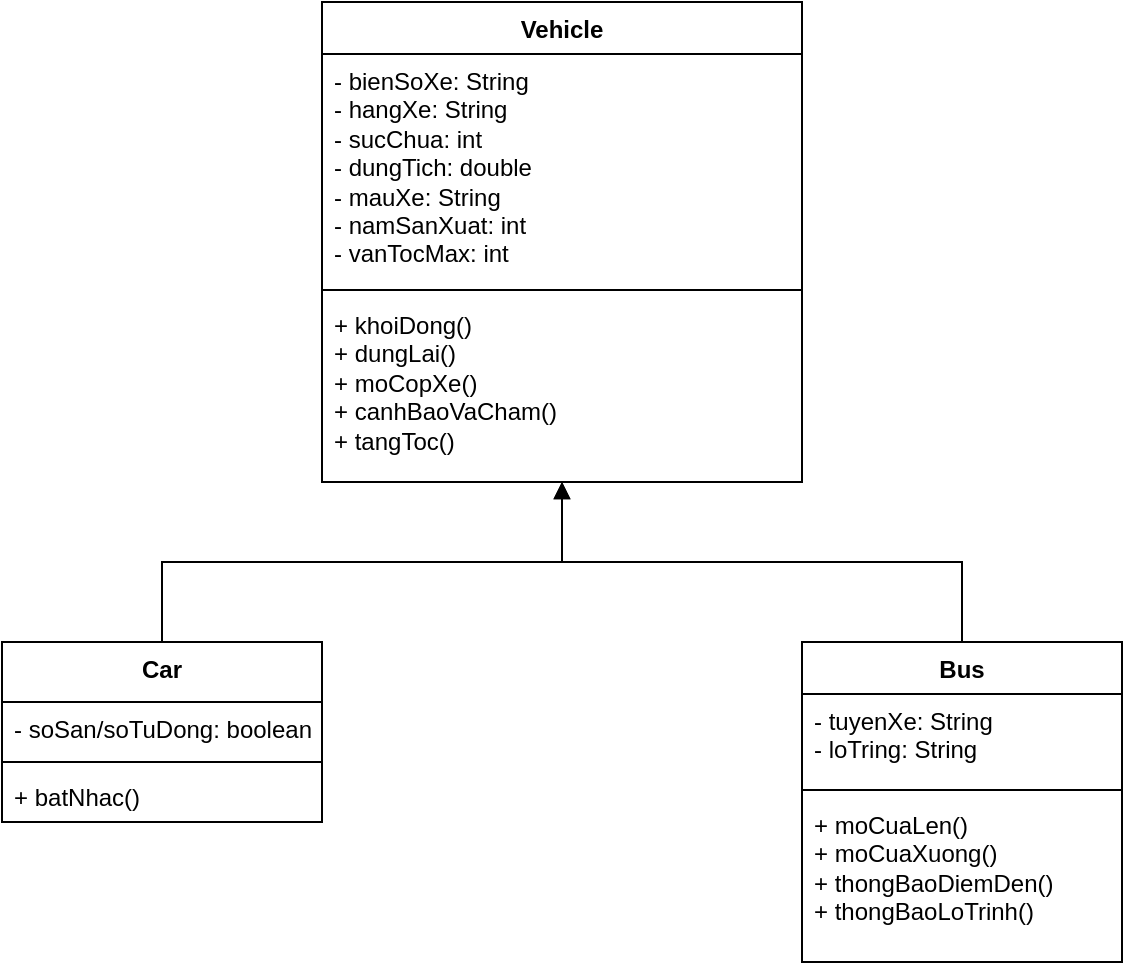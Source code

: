 <mxfile version="28.0.6">
  <diagram name="Page-1" id="c4acf3e9-155e-7222-9cf6-157b1a14988f">
    <mxGraphModel dx="715" dy="542" grid="1" gridSize="10" guides="1" tooltips="1" connect="1" arrows="1" fold="1" page="1" pageScale="1" pageWidth="850" pageHeight="1100" background="none" math="0" shadow="0">
      <root>
        <mxCell id="0" />
        <mxCell id="1" parent="0" />
        <mxCell id="6n2uQg9E0roubneIKp3b-25" style="edgeStyle=orthogonalEdgeStyle;rounded=0;orthogonalLoop=1;jettySize=auto;html=1;entryX=0.5;entryY=0;entryDx=0;entryDy=0;startArrow=block;startFill=1;endArrow=none;endFill=0;" edge="1" parent="1" source="6n2uQg9E0roubneIKp3b-13" target="6n2uQg9E0roubneIKp3b-17">
          <mxGeometry relative="1" as="geometry" />
        </mxCell>
        <mxCell id="6n2uQg9E0roubneIKp3b-27" style="edgeStyle=orthogonalEdgeStyle;rounded=0;orthogonalLoop=1;jettySize=auto;html=1;entryX=0.5;entryY=0;entryDx=0;entryDy=0;endArrow=none;endFill=0;startArrow=block;startFill=1;" edge="1" parent="1" source="6n2uQg9E0roubneIKp3b-13" target="6n2uQg9E0roubneIKp3b-21">
          <mxGeometry relative="1" as="geometry" />
        </mxCell>
        <mxCell id="6n2uQg9E0roubneIKp3b-13" value="Vehicle" style="swimlane;fontStyle=1;align=center;verticalAlign=top;childLayout=stackLayout;horizontal=1;startSize=26;horizontalStack=0;resizeParent=1;resizeParentMax=0;resizeLast=0;collapsible=1;marginBottom=0;whiteSpace=wrap;html=1;" vertex="1" parent="1">
          <mxGeometry x="280" y="280" width="240" height="240" as="geometry" />
        </mxCell>
        <mxCell id="6n2uQg9E0roubneIKp3b-14" value="- bienSoXe: String&lt;div&gt;- hangXe: String&lt;/div&gt;&lt;div&gt;- sucChua: int&lt;/div&gt;&lt;div&gt;- dungTich: double&lt;/div&gt;&lt;div&gt;- mauXe: String&lt;/div&gt;&lt;div&gt;- namSanXuat: int&lt;/div&gt;&lt;div&gt;- vanTocMax: int&lt;br&gt;&lt;div&gt;&lt;br&gt;&lt;/div&gt;&lt;/div&gt;" style="text;strokeColor=none;fillColor=none;align=left;verticalAlign=top;spacingLeft=4;spacingRight=4;overflow=hidden;rotatable=0;points=[[0,0.5],[1,0.5]];portConstraint=eastwest;whiteSpace=wrap;html=1;" vertex="1" parent="6n2uQg9E0roubneIKp3b-13">
          <mxGeometry y="26" width="240" height="114" as="geometry" />
        </mxCell>
        <mxCell id="6n2uQg9E0roubneIKp3b-15" value="" style="line;strokeWidth=1;fillColor=none;align=left;verticalAlign=middle;spacingTop=-1;spacingLeft=3;spacingRight=3;rotatable=0;labelPosition=right;points=[];portConstraint=eastwest;strokeColor=inherit;" vertex="1" parent="6n2uQg9E0roubneIKp3b-13">
          <mxGeometry y="140" width="240" height="8" as="geometry" />
        </mxCell>
        <mxCell id="6n2uQg9E0roubneIKp3b-16" value="+ khoiDong()&lt;div&gt;+ dungLai()&lt;/div&gt;&lt;div&gt;+ moCopXe()&lt;/div&gt;&lt;div&gt;+ canhBaoVaCham()&lt;/div&gt;&lt;div&gt;+ tangToc()&lt;/div&gt;&lt;div&gt;&lt;br&gt;&lt;/div&gt;" style="text;strokeColor=none;fillColor=none;align=left;verticalAlign=top;spacingLeft=4;spacingRight=4;overflow=hidden;rotatable=0;points=[[0,0.5],[1,0.5]];portConstraint=eastwest;whiteSpace=wrap;html=1;" vertex="1" parent="6n2uQg9E0roubneIKp3b-13">
          <mxGeometry y="148" width="240" height="92" as="geometry" />
        </mxCell>
        <mxCell id="6n2uQg9E0roubneIKp3b-17" value="Car" style="swimlane;fontStyle=1;align=center;verticalAlign=top;childLayout=stackLayout;horizontal=1;startSize=30;horizontalStack=0;resizeParent=1;resizeParentMax=0;resizeLast=0;collapsible=1;marginBottom=0;whiteSpace=wrap;html=1;" vertex="1" parent="1">
          <mxGeometry x="120" y="600" width="160" height="90" as="geometry" />
        </mxCell>
        <mxCell id="6n2uQg9E0roubneIKp3b-18" value="- soSan/soTuDong: boolean" style="text;strokeColor=none;fillColor=none;align=left;verticalAlign=top;spacingLeft=4;spacingRight=4;overflow=hidden;rotatable=0;points=[[0,0.5],[1,0.5]];portConstraint=eastwest;whiteSpace=wrap;html=1;" vertex="1" parent="6n2uQg9E0roubneIKp3b-17">
          <mxGeometry y="30" width="160" height="26" as="geometry" />
        </mxCell>
        <mxCell id="6n2uQg9E0roubneIKp3b-19" value="" style="line;strokeWidth=1;fillColor=none;align=left;verticalAlign=middle;spacingTop=-1;spacingLeft=3;spacingRight=3;rotatable=0;labelPosition=right;points=[];portConstraint=eastwest;strokeColor=inherit;" vertex="1" parent="6n2uQg9E0roubneIKp3b-17">
          <mxGeometry y="56" width="160" height="8" as="geometry" />
        </mxCell>
        <mxCell id="6n2uQg9E0roubneIKp3b-20" value="+ batNhac()&lt;div&gt;&lt;br&gt;&lt;/div&gt;" style="text;strokeColor=none;fillColor=none;align=left;verticalAlign=top;spacingLeft=4;spacingRight=4;overflow=hidden;rotatable=0;points=[[0,0.5],[1,0.5]];portConstraint=eastwest;whiteSpace=wrap;html=1;" vertex="1" parent="6n2uQg9E0roubneIKp3b-17">
          <mxGeometry y="64" width="160" height="26" as="geometry" />
        </mxCell>
        <mxCell id="6n2uQg9E0roubneIKp3b-21" value="Bus" style="swimlane;fontStyle=1;align=center;verticalAlign=top;childLayout=stackLayout;horizontal=1;startSize=26;horizontalStack=0;resizeParent=1;resizeParentMax=0;resizeLast=0;collapsible=1;marginBottom=0;whiteSpace=wrap;html=1;" vertex="1" parent="1">
          <mxGeometry x="520" y="600" width="160" height="160" as="geometry" />
        </mxCell>
        <mxCell id="6n2uQg9E0roubneIKp3b-22" value="- tuyenXe: String&lt;div&gt;- loTring: String&lt;/div&gt;&lt;div&gt;&lt;div&gt;&lt;br&gt;&lt;/div&gt;&lt;/div&gt;" style="text;strokeColor=none;fillColor=none;align=left;verticalAlign=top;spacingLeft=4;spacingRight=4;overflow=hidden;rotatable=0;points=[[0,0.5],[1,0.5]];portConstraint=eastwest;whiteSpace=wrap;html=1;" vertex="1" parent="6n2uQg9E0roubneIKp3b-21">
          <mxGeometry y="26" width="160" height="44" as="geometry" />
        </mxCell>
        <mxCell id="6n2uQg9E0roubneIKp3b-23" value="" style="line;strokeWidth=1;fillColor=none;align=left;verticalAlign=middle;spacingTop=-1;spacingLeft=3;spacingRight=3;rotatable=0;labelPosition=right;points=[];portConstraint=eastwest;strokeColor=inherit;" vertex="1" parent="6n2uQg9E0roubneIKp3b-21">
          <mxGeometry y="70" width="160" height="8" as="geometry" />
        </mxCell>
        <mxCell id="6n2uQg9E0roubneIKp3b-24" value="+ moCuaLen()&lt;div&gt;+ moCuaXuong()&lt;/div&gt;&lt;div&gt;+ thongBaoDiemDen()&lt;/div&gt;&lt;div&gt;+ thongBaoLoTrinh()&lt;/div&gt;&lt;div&gt;&lt;br&gt;&lt;div&gt;&lt;br&gt;&lt;/div&gt;&lt;/div&gt;" style="text;strokeColor=none;fillColor=none;align=left;verticalAlign=top;spacingLeft=4;spacingRight=4;overflow=hidden;rotatable=0;points=[[0,0.5],[1,0.5]];portConstraint=eastwest;whiteSpace=wrap;html=1;" vertex="1" parent="6n2uQg9E0roubneIKp3b-21">
          <mxGeometry y="78" width="160" height="82" as="geometry" />
        </mxCell>
      </root>
    </mxGraphModel>
  </diagram>
</mxfile>
